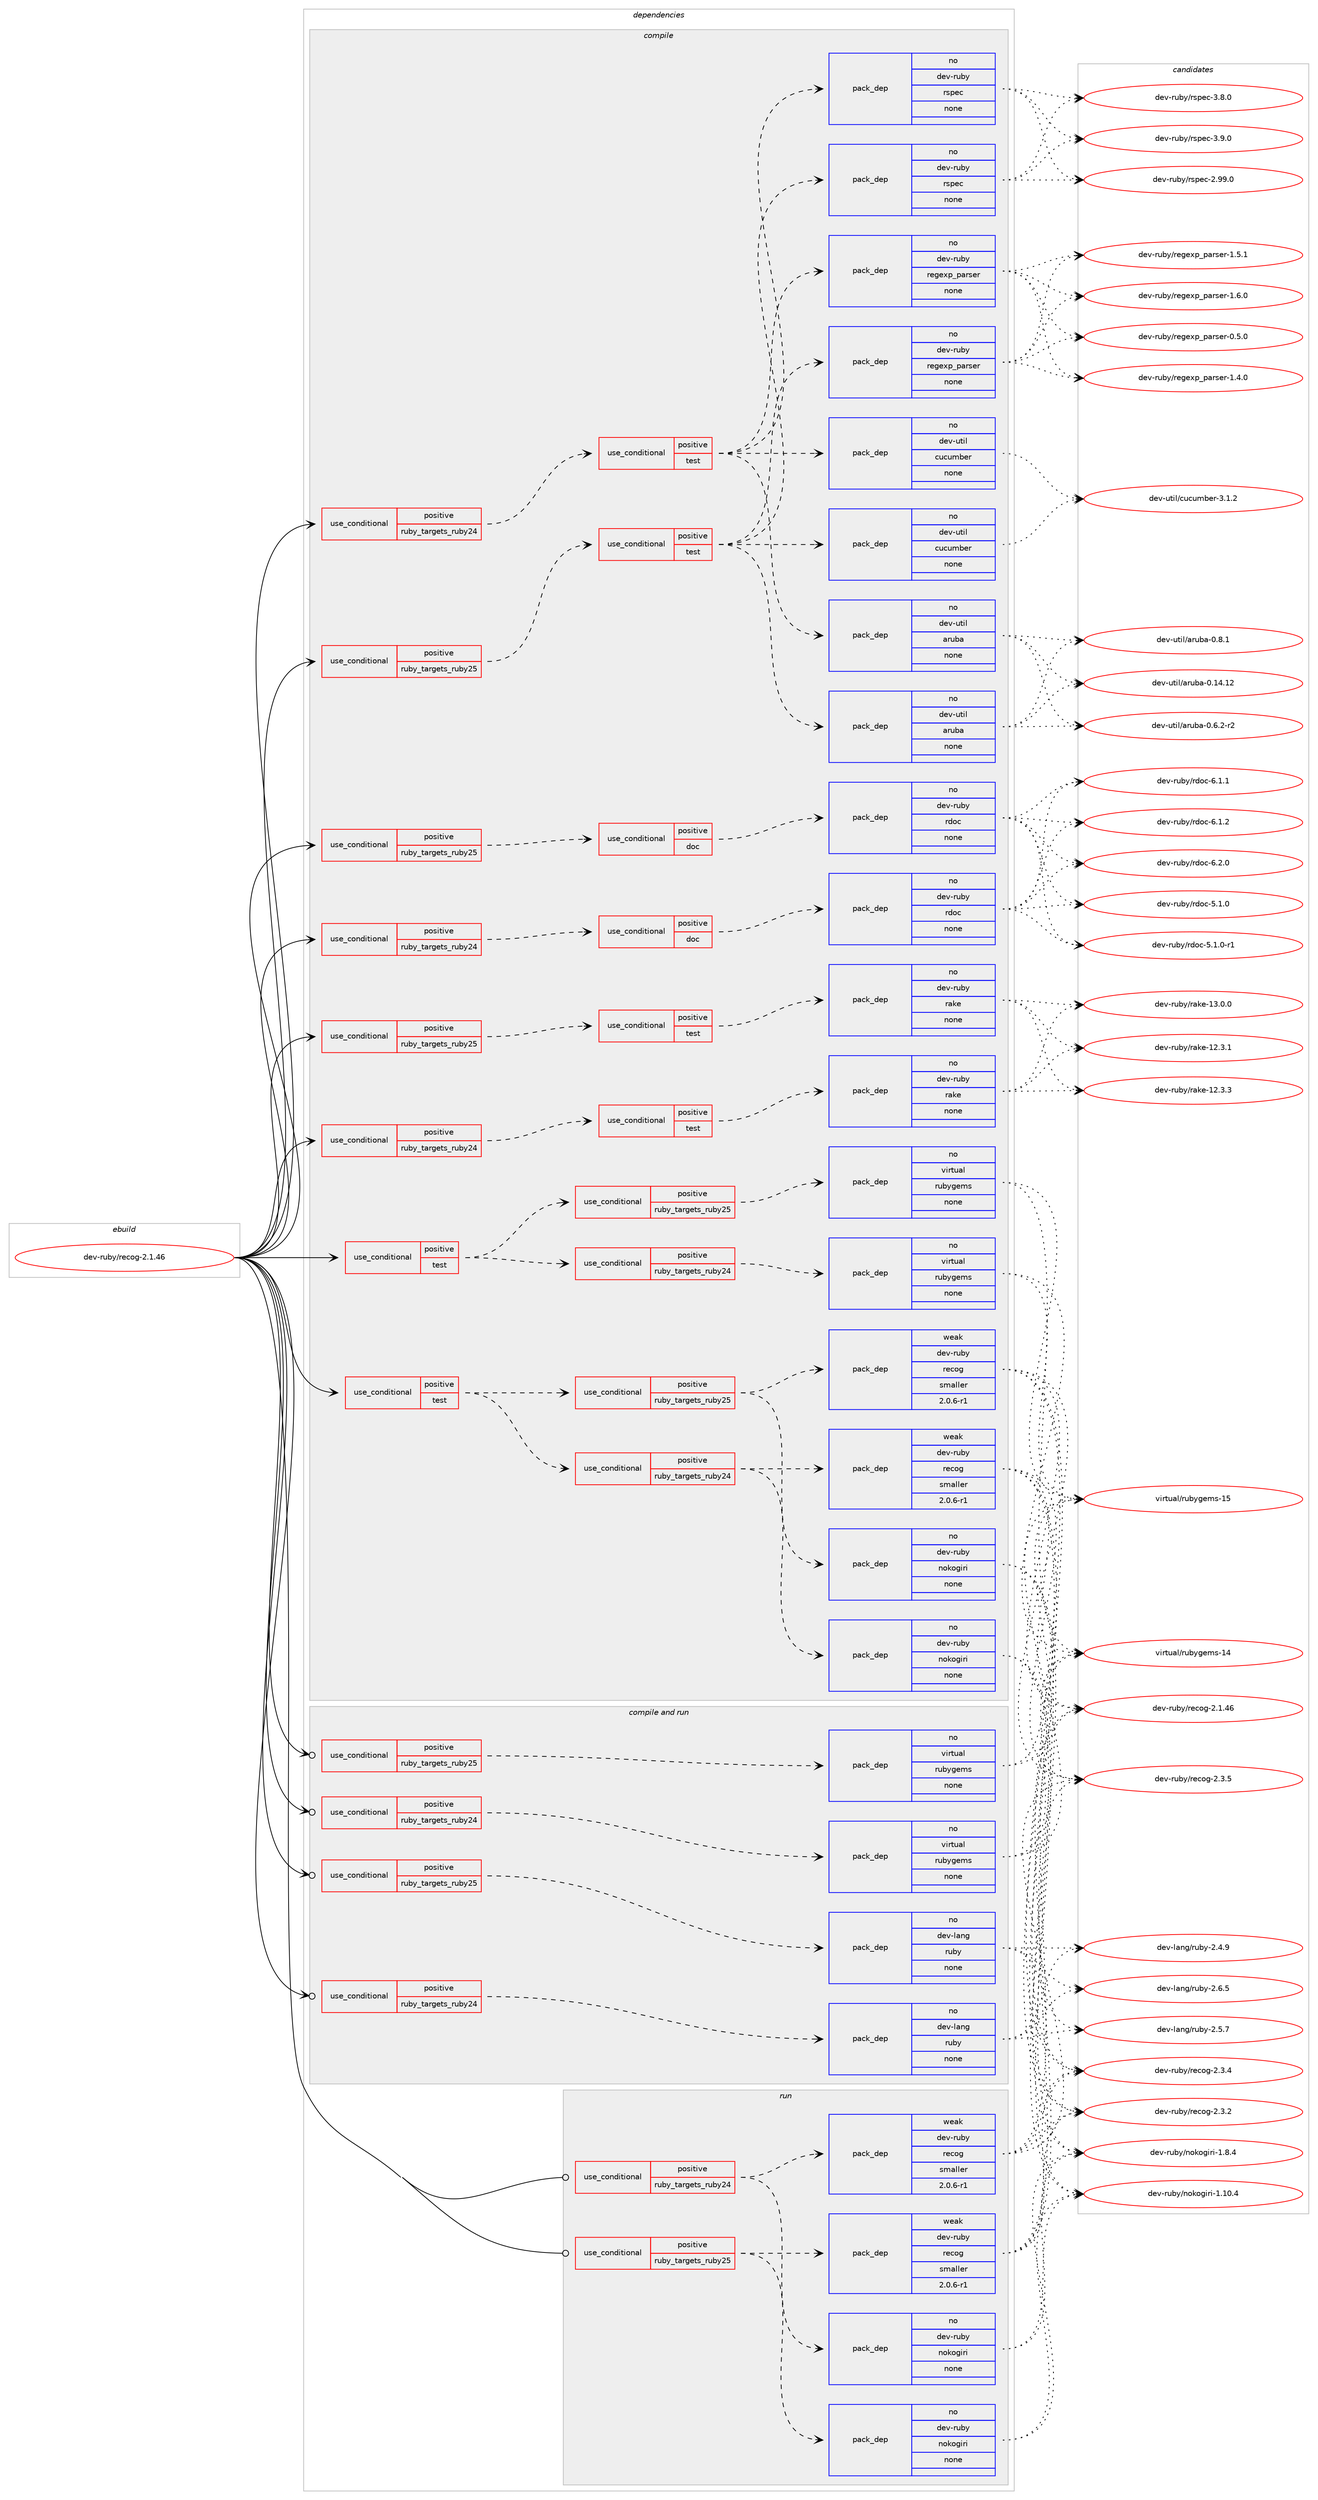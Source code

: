 digraph prolog {

# *************
# Graph options
# *************

newrank=true;
concentrate=true;
compound=true;
graph [rankdir=LR,fontname=Helvetica,fontsize=10,ranksep=1.5];#, ranksep=2.5, nodesep=0.2];
edge  [arrowhead=vee];
node  [fontname=Helvetica,fontsize=10];

# **********
# The ebuild
# **********

subgraph cluster_leftcol {
color=gray;
label=<<i>ebuild</i>>;
id [label="dev-ruby/recog-2.1.46", color=red, width=4, href="../dev-ruby/recog-2.1.46.svg"];
}

# ****************
# The dependencies
# ****************

subgraph cluster_midcol {
color=gray;
label=<<i>dependencies</i>>;
subgraph cluster_compile {
fillcolor="#eeeeee";
style=filled;
label=<<i>compile</i>>;
subgraph cond172483 {
dependency704841 [label=<<TABLE BORDER="0" CELLBORDER="1" CELLSPACING="0" CELLPADDING="4"><TR><TD ROWSPAN="3" CELLPADDING="10">use_conditional</TD></TR><TR><TD>positive</TD></TR><TR><TD>ruby_targets_ruby24</TD></TR></TABLE>>, shape=none, color=red];
subgraph cond172484 {
dependency704842 [label=<<TABLE BORDER="0" CELLBORDER="1" CELLSPACING="0" CELLPADDING="4"><TR><TD ROWSPAN="3" CELLPADDING="10">use_conditional</TD></TR><TR><TD>positive</TD></TR><TR><TD>doc</TD></TR></TABLE>>, shape=none, color=red];
subgraph pack520328 {
dependency704843 [label=<<TABLE BORDER="0" CELLBORDER="1" CELLSPACING="0" CELLPADDING="4" WIDTH="220"><TR><TD ROWSPAN="6" CELLPADDING="30">pack_dep</TD></TR><TR><TD WIDTH="110">no</TD></TR><TR><TD>dev-ruby</TD></TR><TR><TD>rdoc</TD></TR><TR><TD>none</TD></TR><TR><TD></TD></TR></TABLE>>, shape=none, color=blue];
}
dependency704842:e -> dependency704843:w [weight=20,style="dashed",arrowhead="vee"];
}
dependency704841:e -> dependency704842:w [weight=20,style="dashed",arrowhead="vee"];
}
id:e -> dependency704841:w [weight=20,style="solid",arrowhead="vee"];
subgraph cond172485 {
dependency704844 [label=<<TABLE BORDER="0" CELLBORDER="1" CELLSPACING="0" CELLPADDING="4"><TR><TD ROWSPAN="3" CELLPADDING="10">use_conditional</TD></TR><TR><TD>positive</TD></TR><TR><TD>ruby_targets_ruby24</TD></TR></TABLE>>, shape=none, color=red];
subgraph cond172486 {
dependency704845 [label=<<TABLE BORDER="0" CELLBORDER="1" CELLSPACING="0" CELLPADDING="4"><TR><TD ROWSPAN="3" CELLPADDING="10">use_conditional</TD></TR><TR><TD>positive</TD></TR><TR><TD>test</TD></TR></TABLE>>, shape=none, color=red];
subgraph pack520329 {
dependency704846 [label=<<TABLE BORDER="0" CELLBORDER="1" CELLSPACING="0" CELLPADDING="4" WIDTH="220"><TR><TD ROWSPAN="6" CELLPADDING="30">pack_dep</TD></TR><TR><TD WIDTH="110">no</TD></TR><TR><TD>dev-ruby</TD></TR><TR><TD>rake</TD></TR><TR><TD>none</TD></TR><TR><TD></TD></TR></TABLE>>, shape=none, color=blue];
}
dependency704845:e -> dependency704846:w [weight=20,style="dashed",arrowhead="vee"];
}
dependency704844:e -> dependency704845:w [weight=20,style="dashed",arrowhead="vee"];
}
id:e -> dependency704844:w [weight=20,style="solid",arrowhead="vee"];
subgraph cond172487 {
dependency704847 [label=<<TABLE BORDER="0" CELLBORDER="1" CELLSPACING="0" CELLPADDING="4"><TR><TD ROWSPAN="3" CELLPADDING="10">use_conditional</TD></TR><TR><TD>positive</TD></TR><TR><TD>ruby_targets_ruby24</TD></TR></TABLE>>, shape=none, color=red];
subgraph cond172488 {
dependency704848 [label=<<TABLE BORDER="0" CELLBORDER="1" CELLSPACING="0" CELLPADDING="4"><TR><TD ROWSPAN="3" CELLPADDING="10">use_conditional</TD></TR><TR><TD>positive</TD></TR><TR><TD>test</TD></TR></TABLE>>, shape=none, color=red];
subgraph pack520330 {
dependency704849 [label=<<TABLE BORDER="0" CELLBORDER="1" CELLSPACING="0" CELLPADDING="4" WIDTH="220"><TR><TD ROWSPAN="6" CELLPADDING="30">pack_dep</TD></TR><TR><TD WIDTH="110">no</TD></TR><TR><TD>dev-ruby</TD></TR><TR><TD>regexp_parser</TD></TR><TR><TD>none</TD></TR><TR><TD></TD></TR></TABLE>>, shape=none, color=blue];
}
dependency704848:e -> dependency704849:w [weight=20,style="dashed",arrowhead="vee"];
subgraph pack520331 {
dependency704850 [label=<<TABLE BORDER="0" CELLBORDER="1" CELLSPACING="0" CELLPADDING="4" WIDTH="220"><TR><TD ROWSPAN="6" CELLPADDING="30">pack_dep</TD></TR><TR><TD WIDTH="110">no</TD></TR><TR><TD>dev-ruby</TD></TR><TR><TD>rspec</TD></TR><TR><TD>none</TD></TR><TR><TD></TD></TR></TABLE>>, shape=none, color=blue];
}
dependency704848:e -> dependency704850:w [weight=20,style="dashed",arrowhead="vee"];
subgraph pack520332 {
dependency704851 [label=<<TABLE BORDER="0" CELLBORDER="1" CELLSPACING="0" CELLPADDING="4" WIDTH="220"><TR><TD ROWSPAN="6" CELLPADDING="30">pack_dep</TD></TR><TR><TD WIDTH="110">no</TD></TR><TR><TD>dev-util</TD></TR><TR><TD>aruba</TD></TR><TR><TD>none</TD></TR><TR><TD></TD></TR></TABLE>>, shape=none, color=blue];
}
dependency704848:e -> dependency704851:w [weight=20,style="dashed",arrowhead="vee"];
subgraph pack520333 {
dependency704852 [label=<<TABLE BORDER="0" CELLBORDER="1" CELLSPACING="0" CELLPADDING="4" WIDTH="220"><TR><TD ROWSPAN="6" CELLPADDING="30">pack_dep</TD></TR><TR><TD WIDTH="110">no</TD></TR><TR><TD>dev-util</TD></TR><TR><TD>cucumber</TD></TR><TR><TD>none</TD></TR><TR><TD></TD></TR></TABLE>>, shape=none, color=blue];
}
dependency704848:e -> dependency704852:w [weight=20,style="dashed",arrowhead="vee"];
}
dependency704847:e -> dependency704848:w [weight=20,style="dashed",arrowhead="vee"];
}
id:e -> dependency704847:w [weight=20,style="solid",arrowhead="vee"];
subgraph cond172489 {
dependency704853 [label=<<TABLE BORDER="0" CELLBORDER="1" CELLSPACING="0" CELLPADDING="4"><TR><TD ROWSPAN="3" CELLPADDING="10">use_conditional</TD></TR><TR><TD>positive</TD></TR><TR><TD>ruby_targets_ruby25</TD></TR></TABLE>>, shape=none, color=red];
subgraph cond172490 {
dependency704854 [label=<<TABLE BORDER="0" CELLBORDER="1" CELLSPACING="0" CELLPADDING="4"><TR><TD ROWSPAN="3" CELLPADDING="10">use_conditional</TD></TR><TR><TD>positive</TD></TR><TR><TD>doc</TD></TR></TABLE>>, shape=none, color=red];
subgraph pack520334 {
dependency704855 [label=<<TABLE BORDER="0" CELLBORDER="1" CELLSPACING="0" CELLPADDING="4" WIDTH="220"><TR><TD ROWSPAN="6" CELLPADDING="30">pack_dep</TD></TR><TR><TD WIDTH="110">no</TD></TR><TR><TD>dev-ruby</TD></TR><TR><TD>rdoc</TD></TR><TR><TD>none</TD></TR><TR><TD></TD></TR></TABLE>>, shape=none, color=blue];
}
dependency704854:e -> dependency704855:w [weight=20,style="dashed",arrowhead="vee"];
}
dependency704853:e -> dependency704854:w [weight=20,style="dashed",arrowhead="vee"];
}
id:e -> dependency704853:w [weight=20,style="solid",arrowhead="vee"];
subgraph cond172491 {
dependency704856 [label=<<TABLE BORDER="0" CELLBORDER="1" CELLSPACING="0" CELLPADDING="4"><TR><TD ROWSPAN="3" CELLPADDING="10">use_conditional</TD></TR><TR><TD>positive</TD></TR><TR><TD>ruby_targets_ruby25</TD></TR></TABLE>>, shape=none, color=red];
subgraph cond172492 {
dependency704857 [label=<<TABLE BORDER="0" CELLBORDER="1" CELLSPACING="0" CELLPADDING="4"><TR><TD ROWSPAN="3" CELLPADDING="10">use_conditional</TD></TR><TR><TD>positive</TD></TR><TR><TD>test</TD></TR></TABLE>>, shape=none, color=red];
subgraph pack520335 {
dependency704858 [label=<<TABLE BORDER="0" CELLBORDER="1" CELLSPACING="0" CELLPADDING="4" WIDTH="220"><TR><TD ROWSPAN="6" CELLPADDING="30">pack_dep</TD></TR><TR><TD WIDTH="110">no</TD></TR><TR><TD>dev-ruby</TD></TR><TR><TD>rake</TD></TR><TR><TD>none</TD></TR><TR><TD></TD></TR></TABLE>>, shape=none, color=blue];
}
dependency704857:e -> dependency704858:w [weight=20,style="dashed",arrowhead="vee"];
}
dependency704856:e -> dependency704857:w [weight=20,style="dashed",arrowhead="vee"];
}
id:e -> dependency704856:w [weight=20,style="solid",arrowhead="vee"];
subgraph cond172493 {
dependency704859 [label=<<TABLE BORDER="0" CELLBORDER="1" CELLSPACING="0" CELLPADDING="4"><TR><TD ROWSPAN="3" CELLPADDING="10">use_conditional</TD></TR><TR><TD>positive</TD></TR><TR><TD>ruby_targets_ruby25</TD></TR></TABLE>>, shape=none, color=red];
subgraph cond172494 {
dependency704860 [label=<<TABLE BORDER="0" CELLBORDER="1" CELLSPACING="0" CELLPADDING="4"><TR><TD ROWSPAN="3" CELLPADDING="10">use_conditional</TD></TR><TR><TD>positive</TD></TR><TR><TD>test</TD></TR></TABLE>>, shape=none, color=red];
subgraph pack520336 {
dependency704861 [label=<<TABLE BORDER="0" CELLBORDER="1" CELLSPACING="0" CELLPADDING="4" WIDTH="220"><TR><TD ROWSPAN="6" CELLPADDING="30">pack_dep</TD></TR><TR><TD WIDTH="110">no</TD></TR><TR><TD>dev-ruby</TD></TR><TR><TD>regexp_parser</TD></TR><TR><TD>none</TD></TR><TR><TD></TD></TR></TABLE>>, shape=none, color=blue];
}
dependency704860:e -> dependency704861:w [weight=20,style="dashed",arrowhead="vee"];
subgraph pack520337 {
dependency704862 [label=<<TABLE BORDER="0" CELLBORDER="1" CELLSPACING="0" CELLPADDING="4" WIDTH="220"><TR><TD ROWSPAN="6" CELLPADDING="30">pack_dep</TD></TR><TR><TD WIDTH="110">no</TD></TR><TR><TD>dev-ruby</TD></TR><TR><TD>rspec</TD></TR><TR><TD>none</TD></TR><TR><TD></TD></TR></TABLE>>, shape=none, color=blue];
}
dependency704860:e -> dependency704862:w [weight=20,style="dashed",arrowhead="vee"];
subgraph pack520338 {
dependency704863 [label=<<TABLE BORDER="0" CELLBORDER="1" CELLSPACING="0" CELLPADDING="4" WIDTH="220"><TR><TD ROWSPAN="6" CELLPADDING="30">pack_dep</TD></TR><TR><TD WIDTH="110">no</TD></TR><TR><TD>dev-util</TD></TR><TR><TD>aruba</TD></TR><TR><TD>none</TD></TR><TR><TD></TD></TR></TABLE>>, shape=none, color=blue];
}
dependency704860:e -> dependency704863:w [weight=20,style="dashed",arrowhead="vee"];
subgraph pack520339 {
dependency704864 [label=<<TABLE BORDER="0" CELLBORDER="1" CELLSPACING="0" CELLPADDING="4" WIDTH="220"><TR><TD ROWSPAN="6" CELLPADDING="30">pack_dep</TD></TR><TR><TD WIDTH="110">no</TD></TR><TR><TD>dev-util</TD></TR><TR><TD>cucumber</TD></TR><TR><TD>none</TD></TR><TR><TD></TD></TR></TABLE>>, shape=none, color=blue];
}
dependency704860:e -> dependency704864:w [weight=20,style="dashed",arrowhead="vee"];
}
dependency704859:e -> dependency704860:w [weight=20,style="dashed",arrowhead="vee"];
}
id:e -> dependency704859:w [weight=20,style="solid",arrowhead="vee"];
subgraph cond172495 {
dependency704865 [label=<<TABLE BORDER="0" CELLBORDER="1" CELLSPACING="0" CELLPADDING="4"><TR><TD ROWSPAN="3" CELLPADDING="10">use_conditional</TD></TR><TR><TD>positive</TD></TR><TR><TD>test</TD></TR></TABLE>>, shape=none, color=red];
subgraph cond172496 {
dependency704866 [label=<<TABLE BORDER="0" CELLBORDER="1" CELLSPACING="0" CELLPADDING="4"><TR><TD ROWSPAN="3" CELLPADDING="10">use_conditional</TD></TR><TR><TD>positive</TD></TR><TR><TD>ruby_targets_ruby24</TD></TR></TABLE>>, shape=none, color=red];
subgraph pack520340 {
dependency704867 [label=<<TABLE BORDER="0" CELLBORDER="1" CELLSPACING="0" CELLPADDING="4" WIDTH="220"><TR><TD ROWSPAN="6" CELLPADDING="30">pack_dep</TD></TR><TR><TD WIDTH="110">no</TD></TR><TR><TD>dev-ruby</TD></TR><TR><TD>nokogiri</TD></TR><TR><TD>none</TD></TR><TR><TD></TD></TR></TABLE>>, shape=none, color=blue];
}
dependency704866:e -> dependency704867:w [weight=20,style="dashed",arrowhead="vee"];
subgraph pack520341 {
dependency704868 [label=<<TABLE BORDER="0" CELLBORDER="1" CELLSPACING="0" CELLPADDING="4" WIDTH="220"><TR><TD ROWSPAN="6" CELLPADDING="30">pack_dep</TD></TR><TR><TD WIDTH="110">weak</TD></TR><TR><TD>dev-ruby</TD></TR><TR><TD>recog</TD></TR><TR><TD>smaller</TD></TR><TR><TD>2.0.6-r1</TD></TR></TABLE>>, shape=none, color=blue];
}
dependency704866:e -> dependency704868:w [weight=20,style="dashed",arrowhead="vee"];
}
dependency704865:e -> dependency704866:w [weight=20,style="dashed",arrowhead="vee"];
subgraph cond172497 {
dependency704869 [label=<<TABLE BORDER="0" CELLBORDER="1" CELLSPACING="0" CELLPADDING="4"><TR><TD ROWSPAN="3" CELLPADDING="10">use_conditional</TD></TR><TR><TD>positive</TD></TR><TR><TD>ruby_targets_ruby25</TD></TR></TABLE>>, shape=none, color=red];
subgraph pack520342 {
dependency704870 [label=<<TABLE BORDER="0" CELLBORDER="1" CELLSPACING="0" CELLPADDING="4" WIDTH="220"><TR><TD ROWSPAN="6" CELLPADDING="30">pack_dep</TD></TR><TR><TD WIDTH="110">no</TD></TR><TR><TD>dev-ruby</TD></TR><TR><TD>nokogiri</TD></TR><TR><TD>none</TD></TR><TR><TD></TD></TR></TABLE>>, shape=none, color=blue];
}
dependency704869:e -> dependency704870:w [weight=20,style="dashed",arrowhead="vee"];
subgraph pack520343 {
dependency704871 [label=<<TABLE BORDER="0" CELLBORDER="1" CELLSPACING="0" CELLPADDING="4" WIDTH="220"><TR><TD ROWSPAN="6" CELLPADDING="30">pack_dep</TD></TR><TR><TD WIDTH="110">weak</TD></TR><TR><TD>dev-ruby</TD></TR><TR><TD>recog</TD></TR><TR><TD>smaller</TD></TR><TR><TD>2.0.6-r1</TD></TR></TABLE>>, shape=none, color=blue];
}
dependency704869:e -> dependency704871:w [weight=20,style="dashed",arrowhead="vee"];
}
dependency704865:e -> dependency704869:w [weight=20,style="dashed",arrowhead="vee"];
}
id:e -> dependency704865:w [weight=20,style="solid",arrowhead="vee"];
subgraph cond172498 {
dependency704872 [label=<<TABLE BORDER="0" CELLBORDER="1" CELLSPACING="0" CELLPADDING="4"><TR><TD ROWSPAN="3" CELLPADDING="10">use_conditional</TD></TR><TR><TD>positive</TD></TR><TR><TD>test</TD></TR></TABLE>>, shape=none, color=red];
subgraph cond172499 {
dependency704873 [label=<<TABLE BORDER="0" CELLBORDER="1" CELLSPACING="0" CELLPADDING="4"><TR><TD ROWSPAN="3" CELLPADDING="10">use_conditional</TD></TR><TR><TD>positive</TD></TR><TR><TD>ruby_targets_ruby24</TD></TR></TABLE>>, shape=none, color=red];
subgraph pack520344 {
dependency704874 [label=<<TABLE BORDER="0" CELLBORDER="1" CELLSPACING="0" CELLPADDING="4" WIDTH="220"><TR><TD ROWSPAN="6" CELLPADDING="30">pack_dep</TD></TR><TR><TD WIDTH="110">no</TD></TR><TR><TD>virtual</TD></TR><TR><TD>rubygems</TD></TR><TR><TD>none</TD></TR><TR><TD></TD></TR></TABLE>>, shape=none, color=blue];
}
dependency704873:e -> dependency704874:w [weight=20,style="dashed",arrowhead="vee"];
}
dependency704872:e -> dependency704873:w [weight=20,style="dashed",arrowhead="vee"];
subgraph cond172500 {
dependency704875 [label=<<TABLE BORDER="0" CELLBORDER="1" CELLSPACING="0" CELLPADDING="4"><TR><TD ROWSPAN="3" CELLPADDING="10">use_conditional</TD></TR><TR><TD>positive</TD></TR><TR><TD>ruby_targets_ruby25</TD></TR></TABLE>>, shape=none, color=red];
subgraph pack520345 {
dependency704876 [label=<<TABLE BORDER="0" CELLBORDER="1" CELLSPACING="0" CELLPADDING="4" WIDTH="220"><TR><TD ROWSPAN="6" CELLPADDING="30">pack_dep</TD></TR><TR><TD WIDTH="110">no</TD></TR><TR><TD>virtual</TD></TR><TR><TD>rubygems</TD></TR><TR><TD>none</TD></TR><TR><TD></TD></TR></TABLE>>, shape=none, color=blue];
}
dependency704875:e -> dependency704876:w [weight=20,style="dashed",arrowhead="vee"];
}
dependency704872:e -> dependency704875:w [weight=20,style="dashed",arrowhead="vee"];
}
id:e -> dependency704872:w [weight=20,style="solid",arrowhead="vee"];
}
subgraph cluster_compileandrun {
fillcolor="#eeeeee";
style=filled;
label=<<i>compile and run</i>>;
subgraph cond172501 {
dependency704877 [label=<<TABLE BORDER="0" CELLBORDER="1" CELLSPACING="0" CELLPADDING="4"><TR><TD ROWSPAN="3" CELLPADDING="10">use_conditional</TD></TR><TR><TD>positive</TD></TR><TR><TD>ruby_targets_ruby24</TD></TR></TABLE>>, shape=none, color=red];
subgraph pack520346 {
dependency704878 [label=<<TABLE BORDER="0" CELLBORDER="1" CELLSPACING="0" CELLPADDING="4" WIDTH="220"><TR><TD ROWSPAN="6" CELLPADDING="30">pack_dep</TD></TR><TR><TD WIDTH="110">no</TD></TR><TR><TD>dev-lang</TD></TR><TR><TD>ruby</TD></TR><TR><TD>none</TD></TR><TR><TD></TD></TR></TABLE>>, shape=none, color=blue];
}
dependency704877:e -> dependency704878:w [weight=20,style="dashed",arrowhead="vee"];
}
id:e -> dependency704877:w [weight=20,style="solid",arrowhead="odotvee"];
subgraph cond172502 {
dependency704879 [label=<<TABLE BORDER="0" CELLBORDER="1" CELLSPACING="0" CELLPADDING="4"><TR><TD ROWSPAN="3" CELLPADDING="10">use_conditional</TD></TR><TR><TD>positive</TD></TR><TR><TD>ruby_targets_ruby24</TD></TR></TABLE>>, shape=none, color=red];
subgraph pack520347 {
dependency704880 [label=<<TABLE BORDER="0" CELLBORDER="1" CELLSPACING="0" CELLPADDING="4" WIDTH="220"><TR><TD ROWSPAN="6" CELLPADDING="30">pack_dep</TD></TR><TR><TD WIDTH="110">no</TD></TR><TR><TD>virtual</TD></TR><TR><TD>rubygems</TD></TR><TR><TD>none</TD></TR><TR><TD></TD></TR></TABLE>>, shape=none, color=blue];
}
dependency704879:e -> dependency704880:w [weight=20,style="dashed",arrowhead="vee"];
}
id:e -> dependency704879:w [weight=20,style="solid",arrowhead="odotvee"];
subgraph cond172503 {
dependency704881 [label=<<TABLE BORDER="0" CELLBORDER="1" CELLSPACING="0" CELLPADDING="4"><TR><TD ROWSPAN="3" CELLPADDING="10">use_conditional</TD></TR><TR><TD>positive</TD></TR><TR><TD>ruby_targets_ruby25</TD></TR></TABLE>>, shape=none, color=red];
subgraph pack520348 {
dependency704882 [label=<<TABLE BORDER="0" CELLBORDER="1" CELLSPACING="0" CELLPADDING="4" WIDTH="220"><TR><TD ROWSPAN="6" CELLPADDING="30">pack_dep</TD></TR><TR><TD WIDTH="110">no</TD></TR><TR><TD>dev-lang</TD></TR><TR><TD>ruby</TD></TR><TR><TD>none</TD></TR><TR><TD></TD></TR></TABLE>>, shape=none, color=blue];
}
dependency704881:e -> dependency704882:w [weight=20,style="dashed",arrowhead="vee"];
}
id:e -> dependency704881:w [weight=20,style="solid",arrowhead="odotvee"];
subgraph cond172504 {
dependency704883 [label=<<TABLE BORDER="0" CELLBORDER="1" CELLSPACING="0" CELLPADDING="4"><TR><TD ROWSPAN="3" CELLPADDING="10">use_conditional</TD></TR><TR><TD>positive</TD></TR><TR><TD>ruby_targets_ruby25</TD></TR></TABLE>>, shape=none, color=red];
subgraph pack520349 {
dependency704884 [label=<<TABLE BORDER="0" CELLBORDER="1" CELLSPACING="0" CELLPADDING="4" WIDTH="220"><TR><TD ROWSPAN="6" CELLPADDING="30">pack_dep</TD></TR><TR><TD WIDTH="110">no</TD></TR><TR><TD>virtual</TD></TR><TR><TD>rubygems</TD></TR><TR><TD>none</TD></TR><TR><TD></TD></TR></TABLE>>, shape=none, color=blue];
}
dependency704883:e -> dependency704884:w [weight=20,style="dashed",arrowhead="vee"];
}
id:e -> dependency704883:w [weight=20,style="solid",arrowhead="odotvee"];
}
subgraph cluster_run {
fillcolor="#eeeeee";
style=filled;
label=<<i>run</i>>;
subgraph cond172505 {
dependency704885 [label=<<TABLE BORDER="0" CELLBORDER="1" CELLSPACING="0" CELLPADDING="4"><TR><TD ROWSPAN="3" CELLPADDING="10">use_conditional</TD></TR><TR><TD>positive</TD></TR><TR><TD>ruby_targets_ruby24</TD></TR></TABLE>>, shape=none, color=red];
subgraph pack520350 {
dependency704886 [label=<<TABLE BORDER="0" CELLBORDER="1" CELLSPACING="0" CELLPADDING="4" WIDTH="220"><TR><TD ROWSPAN="6" CELLPADDING="30">pack_dep</TD></TR><TR><TD WIDTH="110">no</TD></TR><TR><TD>dev-ruby</TD></TR><TR><TD>nokogiri</TD></TR><TR><TD>none</TD></TR><TR><TD></TD></TR></TABLE>>, shape=none, color=blue];
}
dependency704885:e -> dependency704886:w [weight=20,style="dashed",arrowhead="vee"];
subgraph pack520351 {
dependency704887 [label=<<TABLE BORDER="0" CELLBORDER="1" CELLSPACING="0" CELLPADDING="4" WIDTH="220"><TR><TD ROWSPAN="6" CELLPADDING="30">pack_dep</TD></TR><TR><TD WIDTH="110">weak</TD></TR><TR><TD>dev-ruby</TD></TR><TR><TD>recog</TD></TR><TR><TD>smaller</TD></TR><TR><TD>2.0.6-r1</TD></TR></TABLE>>, shape=none, color=blue];
}
dependency704885:e -> dependency704887:w [weight=20,style="dashed",arrowhead="vee"];
}
id:e -> dependency704885:w [weight=20,style="solid",arrowhead="odot"];
subgraph cond172506 {
dependency704888 [label=<<TABLE BORDER="0" CELLBORDER="1" CELLSPACING="0" CELLPADDING="4"><TR><TD ROWSPAN="3" CELLPADDING="10">use_conditional</TD></TR><TR><TD>positive</TD></TR><TR><TD>ruby_targets_ruby25</TD></TR></TABLE>>, shape=none, color=red];
subgraph pack520352 {
dependency704889 [label=<<TABLE BORDER="0" CELLBORDER="1" CELLSPACING="0" CELLPADDING="4" WIDTH="220"><TR><TD ROWSPAN="6" CELLPADDING="30">pack_dep</TD></TR><TR><TD WIDTH="110">no</TD></TR><TR><TD>dev-ruby</TD></TR><TR><TD>nokogiri</TD></TR><TR><TD>none</TD></TR><TR><TD></TD></TR></TABLE>>, shape=none, color=blue];
}
dependency704888:e -> dependency704889:w [weight=20,style="dashed",arrowhead="vee"];
subgraph pack520353 {
dependency704890 [label=<<TABLE BORDER="0" CELLBORDER="1" CELLSPACING="0" CELLPADDING="4" WIDTH="220"><TR><TD ROWSPAN="6" CELLPADDING="30">pack_dep</TD></TR><TR><TD WIDTH="110">weak</TD></TR><TR><TD>dev-ruby</TD></TR><TR><TD>recog</TD></TR><TR><TD>smaller</TD></TR><TR><TD>2.0.6-r1</TD></TR></TABLE>>, shape=none, color=blue];
}
dependency704888:e -> dependency704890:w [weight=20,style="dashed",arrowhead="vee"];
}
id:e -> dependency704888:w [weight=20,style="solid",arrowhead="odot"];
}
}

# **************
# The candidates
# **************

subgraph cluster_choices {
rank=same;
color=gray;
label=<<i>candidates</i>>;

subgraph choice520328 {
color=black;
nodesep=1;
choice10010111845114117981214711410011199455346494648 [label="dev-ruby/rdoc-5.1.0", color=red, width=4,href="../dev-ruby/rdoc-5.1.0.svg"];
choice100101118451141179812147114100111994553464946484511449 [label="dev-ruby/rdoc-5.1.0-r1", color=red, width=4,href="../dev-ruby/rdoc-5.1.0-r1.svg"];
choice10010111845114117981214711410011199455446494649 [label="dev-ruby/rdoc-6.1.1", color=red, width=4,href="../dev-ruby/rdoc-6.1.1.svg"];
choice10010111845114117981214711410011199455446494650 [label="dev-ruby/rdoc-6.1.2", color=red, width=4,href="../dev-ruby/rdoc-6.1.2.svg"];
choice10010111845114117981214711410011199455446504648 [label="dev-ruby/rdoc-6.2.0", color=red, width=4,href="../dev-ruby/rdoc-6.2.0.svg"];
dependency704843:e -> choice10010111845114117981214711410011199455346494648:w [style=dotted,weight="100"];
dependency704843:e -> choice100101118451141179812147114100111994553464946484511449:w [style=dotted,weight="100"];
dependency704843:e -> choice10010111845114117981214711410011199455446494649:w [style=dotted,weight="100"];
dependency704843:e -> choice10010111845114117981214711410011199455446494650:w [style=dotted,weight="100"];
dependency704843:e -> choice10010111845114117981214711410011199455446504648:w [style=dotted,weight="100"];
}
subgraph choice520329 {
color=black;
nodesep=1;
choice1001011184511411798121471149710710145495046514649 [label="dev-ruby/rake-12.3.1", color=red, width=4,href="../dev-ruby/rake-12.3.1.svg"];
choice1001011184511411798121471149710710145495046514651 [label="dev-ruby/rake-12.3.3", color=red, width=4,href="../dev-ruby/rake-12.3.3.svg"];
choice1001011184511411798121471149710710145495146484648 [label="dev-ruby/rake-13.0.0", color=red, width=4,href="../dev-ruby/rake-13.0.0.svg"];
dependency704846:e -> choice1001011184511411798121471149710710145495046514649:w [style=dotted,weight="100"];
dependency704846:e -> choice1001011184511411798121471149710710145495046514651:w [style=dotted,weight="100"];
dependency704846:e -> choice1001011184511411798121471149710710145495146484648:w [style=dotted,weight="100"];
}
subgraph choice520330 {
color=black;
nodesep=1;
choice1001011184511411798121471141011031011201129511297114115101114454846534648 [label="dev-ruby/regexp_parser-0.5.0", color=red, width=4,href="../dev-ruby/regexp_parser-0.5.0.svg"];
choice1001011184511411798121471141011031011201129511297114115101114454946524648 [label="dev-ruby/regexp_parser-1.4.0", color=red, width=4,href="../dev-ruby/regexp_parser-1.4.0.svg"];
choice1001011184511411798121471141011031011201129511297114115101114454946534649 [label="dev-ruby/regexp_parser-1.5.1", color=red, width=4,href="../dev-ruby/regexp_parser-1.5.1.svg"];
choice1001011184511411798121471141011031011201129511297114115101114454946544648 [label="dev-ruby/regexp_parser-1.6.0", color=red, width=4,href="../dev-ruby/regexp_parser-1.6.0.svg"];
dependency704849:e -> choice1001011184511411798121471141011031011201129511297114115101114454846534648:w [style=dotted,weight="100"];
dependency704849:e -> choice1001011184511411798121471141011031011201129511297114115101114454946524648:w [style=dotted,weight="100"];
dependency704849:e -> choice1001011184511411798121471141011031011201129511297114115101114454946534649:w [style=dotted,weight="100"];
dependency704849:e -> choice1001011184511411798121471141011031011201129511297114115101114454946544648:w [style=dotted,weight="100"];
}
subgraph choice520331 {
color=black;
nodesep=1;
choice1001011184511411798121471141151121019945504657574648 [label="dev-ruby/rspec-2.99.0", color=red, width=4,href="../dev-ruby/rspec-2.99.0.svg"];
choice10010111845114117981214711411511210199455146564648 [label="dev-ruby/rspec-3.8.0", color=red, width=4,href="../dev-ruby/rspec-3.8.0.svg"];
choice10010111845114117981214711411511210199455146574648 [label="dev-ruby/rspec-3.9.0", color=red, width=4,href="../dev-ruby/rspec-3.9.0.svg"];
dependency704850:e -> choice1001011184511411798121471141151121019945504657574648:w [style=dotted,weight="100"];
dependency704850:e -> choice10010111845114117981214711411511210199455146564648:w [style=dotted,weight="100"];
dependency704850:e -> choice10010111845114117981214711411511210199455146574648:w [style=dotted,weight="100"];
}
subgraph choice520332 {
color=black;
nodesep=1;
choice10010111845117116105108479711411798974548464952464950 [label="dev-util/aruba-0.14.12", color=red, width=4,href="../dev-util/aruba-0.14.12.svg"];
choice10010111845117116105108479711411798974548465446504511450 [label="dev-util/aruba-0.6.2-r2", color=red, width=4,href="../dev-util/aruba-0.6.2-r2.svg"];
choice1001011184511711610510847971141179897454846564649 [label="dev-util/aruba-0.8.1", color=red, width=4,href="../dev-util/aruba-0.8.1.svg"];
dependency704851:e -> choice10010111845117116105108479711411798974548464952464950:w [style=dotted,weight="100"];
dependency704851:e -> choice10010111845117116105108479711411798974548465446504511450:w [style=dotted,weight="100"];
dependency704851:e -> choice1001011184511711610510847971141179897454846564649:w [style=dotted,weight="100"];
}
subgraph choice520333 {
color=black;
nodesep=1;
choice1001011184511711610510847991179911710998101114455146494650 [label="dev-util/cucumber-3.1.2", color=red, width=4,href="../dev-util/cucumber-3.1.2.svg"];
dependency704852:e -> choice1001011184511711610510847991179911710998101114455146494650:w [style=dotted,weight="100"];
}
subgraph choice520334 {
color=black;
nodesep=1;
choice10010111845114117981214711410011199455346494648 [label="dev-ruby/rdoc-5.1.0", color=red, width=4,href="../dev-ruby/rdoc-5.1.0.svg"];
choice100101118451141179812147114100111994553464946484511449 [label="dev-ruby/rdoc-5.1.0-r1", color=red, width=4,href="../dev-ruby/rdoc-5.1.0-r1.svg"];
choice10010111845114117981214711410011199455446494649 [label="dev-ruby/rdoc-6.1.1", color=red, width=4,href="../dev-ruby/rdoc-6.1.1.svg"];
choice10010111845114117981214711410011199455446494650 [label="dev-ruby/rdoc-6.1.2", color=red, width=4,href="../dev-ruby/rdoc-6.1.2.svg"];
choice10010111845114117981214711410011199455446504648 [label="dev-ruby/rdoc-6.2.0", color=red, width=4,href="../dev-ruby/rdoc-6.2.0.svg"];
dependency704855:e -> choice10010111845114117981214711410011199455346494648:w [style=dotted,weight="100"];
dependency704855:e -> choice100101118451141179812147114100111994553464946484511449:w [style=dotted,weight="100"];
dependency704855:e -> choice10010111845114117981214711410011199455446494649:w [style=dotted,weight="100"];
dependency704855:e -> choice10010111845114117981214711410011199455446494650:w [style=dotted,weight="100"];
dependency704855:e -> choice10010111845114117981214711410011199455446504648:w [style=dotted,weight="100"];
}
subgraph choice520335 {
color=black;
nodesep=1;
choice1001011184511411798121471149710710145495046514649 [label="dev-ruby/rake-12.3.1", color=red, width=4,href="../dev-ruby/rake-12.3.1.svg"];
choice1001011184511411798121471149710710145495046514651 [label="dev-ruby/rake-12.3.3", color=red, width=4,href="../dev-ruby/rake-12.3.3.svg"];
choice1001011184511411798121471149710710145495146484648 [label="dev-ruby/rake-13.0.0", color=red, width=4,href="../dev-ruby/rake-13.0.0.svg"];
dependency704858:e -> choice1001011184511411798121471149710710145495046514649:w [style=dotted,weight="100"];
dependency704858:e -> choice1001011184511411798121471149710710145495046514651:w [style=dotted,weight="100"];
dependency704858:e -> choice1001011184511411798121471149710710145495146484648:w [style=dotted,weight="100"];
}
subgraph choice520336 {
color=black;
nodesep=1;
choice1001011184511411798121471141011031011201129511297114115101114454846534648 [label="dev-ruby/regexp_parser-0.5.0", color=red, width=4,href="../dev-ruby/regexp_parser-0.5.0.svg"];
choice1001011184511411798121471141011031011201129511297114115101114454946524648 [label="dev-ruby/regexp_parser-1.4.0", color=red, width=4,href="../dev-ruby/regexp_parser-1.4.0.svg"];
choice1001011184511411798121471141011031011201129511297114115101114454946534649 [label="dev-ruby/regexp_parser-1.5.1", color=red, width=4,href="../dev-ruby/regexp_parser-1.5.1.svg"];
choice1001011184511411798121471141011031011201129511297114115101114454946544648 [label="dev-ruby/regexp_parser-1.6.0", color=red, width=4,href="../dev-ruby/regexp_parser-1.6.0.svg"];
dependency704861:e -> choice1001011184511411798121471141011031011201129511297114115101114454846534648:w [style=dotted,weight="100"];
dependency704861:e -> choice1001011184511411798121471141011031011201129511297114115101114454946524648:w [style=dotted,weight="100"];
dependency704861:e -> choice1001011184511411798121471141011031011201129511297114115101114454946534649:w [style=dotted,weight="100"];
dependency704861:e -> choice1001011184511411798121471141011031011201129511297114115101114454946544648:w [style=dotted,weight="100"];
}
subgraph choice520337 {
color=black;
nodesep=1;
choice1001011184511411798121471141151121019945504657574648 [label="dev-ruby/rspec-2.99.0", color=red, width=4,href="../dev-ruby/rspec-2.99.0.svg"];
choice10010111845114117981214711411511210199455146564648 [label="dev-ruby/rspec-3.8.0", color=red, width=4,href="../dev-ruby/rspec-3.8.0.svg"];
choice10010111845114117981214711411511210199455146574648 [label="dev-ruby/rspec-3.9.0", color=red, width=4,href="../dev-ruby/rspec-3.9.0.svg"];
dependency704862:e -> choice1001011184511411798121471141151121019945504657574648:w [style=dotted,weight="100"];
dependency704862:e -> choice10010111845114117981214711411511210199455146564648:w [style=dotted,weight="100"];
dependency704862:e -> choice10010111845114117981214711411511210199455146574648:w [style=dotted,weight="100"];
}
subgraph choice520338 {
color=black;
nodesep=1;
choice10010111845117116105108479711411798974548464952464950 [label="dev-util/aruba-0.14.12", color=red, width=4,href="../dev-util/aruba-0.14.12.svg"];
choice10010111845117116105108479711411798974548465446504511450 [label="dev-util/aruba-0.6.2-r2", color=red, width=4,href="../dev-util/aruba-0.6.2-r2.svg"];
choice1001011184511711610510847971141179897454846564649 [label="dev-util/aruba-0.8.1", color=red, width=4,href="../dev-util/aruba-0.8.1.svg"];
dependency704863:e -> choice10010111845117116105108479711411798974548464952464950:w [style=dotted,weight="100"];
dependency704863:e -> choice10010111845117116105108479711411798974548465446504511450:w [style=dotted,weight="100"];
dependency704863:e -> choice1001011184511711610510847971141179897454846564649:w [style=dotted,weight="100"];
}
subgraph choice520339 {
color=black;
nodesep=1;
choice1001011184511711610510847991179911710998101114455146494650 [label="dev-util/cucumber-3.1.2", color=red, width=4,href="../dev-util/cucumber-3.1.2.svg"];
dependency704864:e -> choice1001011184511711610510847991179911710998101114455146494650:w [style=dotted,weight="100"];
}
subgraph choice520340 {
color=black;
nodesep=1;
choice10010111845114117981214711011110711110310511410545494649484652 [label="dev-ruby/nokogiri-1.10.4", color=red, width=4,href="../dev-ruby/nokogiri-1.10.4.svg"];
choice100101118451141179812147110111107111103105114105454946564652 [label="dev-ruby/nokogiri-1.8.4", color=red, width=4,href="../dev-ruby/nokogiri-1.8.4.svg"];
dependency704867:e -> choice10010111845114117981214711011110711110310511410545494649484652:w [style=dotted,weight="100"];
dependency704867:e -> choice100101118451141179812147110111107111103105114105454946564652:w [style=dotted,weight="100"];
}
subgraph choice520341 {
color=black;
nodesep=1;
choice1001011184511411798121471141019911110345504649465254 [label="dev-ruby/recog-2.1.46", color=red, width=4,href="../dev-ruby/recog-2.1.46.svg"];
choice10010111845114117981214711410199111103455046514650 [label="dev-ruby/recog-2.3.2", color=red, width=4,href="../dev-ruby/recog-2.3.2.svg"];
choice10010111845114117981214711410199111103455046514652 [label="dev-ruby/recog-2.3.4", color=red, width=4,href="../dev-ruby/recog-2.3.4.svg"];
choice10010111845114117981214711410199111103455046514653 [label="dev-ruby/recog-2.3.5", color=red, width=4,href="../dev-ruby/recog-2.3.5.svg"];
dependency704868:e -> choice1001011184511411798121471141019911110345504649465254:w [style=dotted,weight="100"];
dependency704868:e -> choice10010111845114117981214711410199111103455046514650:w [style=dotted,weight="100"];
dependency704868:e -> choice10010111845114117981214711410199111103455046514652:w [style=dotted,weight="100"];
dependency704868:e -> choice10010111845114117981214711410199111103455046514653:w [style=dotted,weight="100"];
}
subgraph choice520342 {
color=black;
nodesep=1;
choice10010111845114117981214711011110711110310511410545494649484652 [label="dev-ruby/nokogiri-1.10.4", color=red, width=4,href="../dev-ruby/nokogiri-1.10.4.svg"];
choice100101118451141179812147110111107111103105114105454946564652 [label="dev-ruby/nokogiri-1.8.4", color=red, width=4,href="../dev-ruby/nokogiri-1.8.4.svg"];
dependency704870:e -> choice10010111845114117981214711011110711110310511410545494649484652:w [style=dotted,weight="100"];
dependency704870:e -> choice100101118451141179812147110111107111103105114105454946564652:w [style=dotted,weight="100"];
}
subgraph choice520343 {
color=black;
nodesep=1;
choice1001011184511411798121471141019911110345504649465254 [label="dev-ruby/recog-2.1.46", color=red, width=4,href="../dev-ruby/recog-2.1.46.svg"];
choice10010111845114117981214711410199111103455046514650 [label="dev-ruby/recog-2.3.2", color=red, width=4,href="../dev-ruby/recog-2.3.2.svg"];
choice10010111845114117981214711410199111103455046514652 [label="dev-ruby/recog-2.3.4", color=red, width=4,href="../dev-ruby/recog-2.3.4.svg"];
choice10010111845114117981214711410199111103455046514653 [label="dev-ruby/recog-2.3.5", color=red, width=4,href="../dev-ruby/recog-2.3.5.svg"];
dependency704871:e -> choice1001011184511411798121471141019911110345504649465254:w [style=dotted,weight="100"];
dependency704871:e -> choice10010111845114117981214711410199111103455046514650:w [style=dotted,weight="100"];
dependency704871:e -> choice10010111845114117981214711410199111103455046514652:w [style=dotted,weight="100"];
dependency704871:e -> choice10010111845114117981214711410199111103455046514653:w [style=dotted,weight="100"];
}
subgraph choice520344 {
color=black;
nodesep=1;
choice118105114116117971084711411798121103101109115454952 [label="virtual/rubygems-14", color=red, width=4,href="../virtual/rubygems-14.svg"];
choice118105114116117971084711411798121103101109115454953 [label="virtual/rubygems-15", color=red, width=4,href="../virtual/rubygems-15.svg"];
dependency704874:e -> choice118105114116117971084711411798121103101109115454952:w [style=dotted,weight="100"];
dependency704874:e -> choice118105114116117971084711411798121103101109115454953:w [style=dotted,weight="100"];
}
subgraph choice520345 {
color=black;
nodesep=1;
choice118105114116117971084711411798121103101109115454952 [label="virtual/rubygems-14", color=red, width=4,href="../virtual/rubygems-14.svg"];
choice118105114116117971084711411798121103101109115454953 [label="virtual/rubygems-15", color=red, width=4,href="../virtual/rubygems-15.svg"];
dependency704876:e -> choice118105114116117971084711411798121103101109115454952:w [style=dotted,weight="100"];
dependency704876:e -> choice118105114116117971084711411798121103101109115454953:w [style=dotted,weight="100"];
}
subgraph choice520346 {
color=black;
nodesep=1;
choice10010111845108971101034711411798121455046524657 [label="dev-lang/ruby-2.4.9", color=red, width=4,href="../dev-lang/ruby-2.4.9.svg"];
choice10010111845108971101034711411798121455046534655 [label="dev-lang/ruby-2.5.7", color=red, width=4,href="../dev-lang/ruby-2.5.7.svg"];
choice10010111845108971101034711411798121455046544653 [label="dev-lang/ruby-2.6.5", color=red, width=4,href="../dev-lang/ruby-2.6.5.svg"];
dependency704878:e -> choice10010111845108971101034711411798121455046524657:w [style=dotted,weight="100"];
dependency704878:e -> choice10010111845108971101034711411798121455046534655:w [style=dotted,weight="100"];
dependency704878:e -> choice10010111845108971101034711411798121455046544653:w [style=dotted,weight="100"];
}
subgraph choice520347 {
color=black;
nodesep=1;
choice118105114116117971084711411798121103101109115454952 [label="virtual/rubygems-14", color=red, width=4,href="../virtual/rubygems-14.svg"];
choice118105114116117971084711411798121103101109115454953 [label="virtual/rubygems-15", color=red, width=4,href="../virtual/rubygems-15.svg"];
dependency704880:e -> choice118105114116117971084711411798121103101109115454952:w [style=dotted,weight="100"];
dependency704880:e -> choice118105114116117971084711411798121103101109115454953:w [style=dotted,weight="100"];
}
subgraph choice520348 {
color=black;
nodesep=1;
choice10010111845108971101034711411798121455046524657 [label="dev-lang/ruby-2.4.9", color=red, width=4,href="../dev-lang/ruby-2.4.9.svg"];
choice10010111845108971101034711411798121455046534655 [label="dev-lang/ruby-2.5.7", color=red, width=4,href="../dev-lang/ruby-2.5.7.svg"];
choice10010111845108971101034711411798121455046544653 [label="dev-lang/ruby-2.6.5", color=red, width=4,href="../dev-lang/ruby-2.6.5.svg"];
dependency704882:e -> choice10010111845108971101034711411798121455046524657:w [style=dotted,weight="100"];
dependency704882:e -> choice10010111845108971101034711411798121455046534655:w [style=dotted,weight="100"];
dependency704882:e -> choice10010111845108971101034711411798121455046544653:w [style=dotted,weight="100"];
}
subgraph choice520349 {
color=black;
nodesep=1;
choice118105114116117971084711411798121103101109115454952 [label="virtual/rubygems-14", color=red, width=4,href="../virtual/rubygems-14.svg"];
choice118105114116117971084711411798121103101109115454953 [label="virtual/rubygems-15", color=red, width=4,href="../virtual/rubygems-15.svg"];
dependency704884:e -> choice118105114116117971084711411798121103101109115454952:w [style=dotted,weight="100"];
dependency704884:e -> choice118105114116117971084711411798121103101109115454953:w [style=dotted,weight="100"];
}
subgraph choice520350 {
color=black;
nodesep=1;
choice10010111845114117981214711011110711110310511410545494649484652 [label="dev-ruby/nokogiri-1.10.4", color=red, width=4,href="../dev-ruby/nokogiri-1.10.4.svg"];
choice100101118451141179812147110111107111103105114105454946564652 [label="dev-ruby/nokogiri-1.8.4", color=red, width=4,href="../dev-ruby/nokogiri-1.8.4.svg"];
dependency704886:e -> choice10010111845114117981214711011110711110310511410545494649484652:w [style=dotted,weight="100"];
dependency704886:e -> choice100101118451141179812147110111107111103105114105454946564652:w [style=dotted,weight="100"];
}
subgraph choice520351 {
color=black;
nodesep=1;
choice1001011184511411798121471141019911110345504649465254 [label="dev-ruby/recog-2.1.46", color=red, width=4,href="../dev-ruby/recog-2.1.46.svg"];
choice10010111845114117981214711410199111103455046514650 [label="dev-ruby/recog-2.3.2", color=red, width=4,href="../dev-ruby/recog-2.3.2.svg"];
choice10010111845114117981214711410199111103455046514652 [label="dev-ruby/recog-2.3.4", color=red, width=4,href="../dev-ruby/recog-2.3.4.svg"];
choice10010111845114117981214711410199111103455046514653 [label="dev-ruby/recog-2.3.5", color=red, width=4,href="../dev-ruby/recog-2.3.5.svg"];
dependency704887:e -> choice1001011184511411798121471141019911110345504649465254:w [style=dotted,weight="100"];
dependency704887:e -> choice10010111845114117981214711410199111103455046514650:w [style=dotted,weight="100"];
dependency704887:e -> choice10010111845114117981214711410199111103455046514652:w [style=dotted,weight="100"];
dependency704887:e -> choice10010111845114117981214711410199111103455046514653:w [style=dotted,weight="100"];
}
subgraph choice520352 {
color=black;
nodesep=1;
choice10010111845114117981214711011110711110310511410545494649484652 [label="dev-ruby/nokogiri-1.10.4", color=red, width=4,href="../dev-ruby/nokogiri-1.10.4.svg"];
choice100101118451141179812147110111107111103105114105454946564652 [label="dev-ruby/nokogiri-1.8.4", color=red, width=4,href="../dev-ruby/nokogiri-1.8.4.svg"];
dependency704889:e -> choice10010111845114117981214711011110711110310511410545494649484652:w [style=dotted,weight="100"];
dependency704889:e -> choice100101118451141179812147110111107111103105114105454946564652:w [style=dotted,weight="100"];
}
subgraph choice520353 {
color=black;
nodesep=1;
choice1001011184511411798121471141019911110345504649465254 [label="dev-ruby/recog-2.1.46", color=red, width=4,href="../dev-ruby/recog-2.1.46.svg"];
choice10010111845114117981214711410199111103455046514650 [label="dev-ruby/recog-2.3.2", color=red, width=4,href="../dev-ruby/recog-2.3.2.svg"];
choice10010111845114117981214711410199111103455046514652 [label="dev-ruby/recog-2.3.4", color=red, width=4,href="../dev-ruby/recog-2.3.4.svg"];
choice10010111845114117981214711410199111103455046514653 [label="dev-ruby/recog-2.3.5", color=red, width=4,href="../dev-ruby/recog-2.3.5.svg"];
dependency704890:e -> choice1001011184511411798121471141019911110345504649465254:w [style=dotted,weight="100"];
dependency704890:e -> choice10010111845114117981214711410199111103455046514650:w [style=dotted,weight="100"];
dependency704890:e -> choice10010111845114117981214711410199111103455046514652:w [style=dotted,weight="100"];
dependency704890:e -> choice10010111845114117981214711410199111103455046514653:w [style=dotted,weight="100"];
}
}

}

